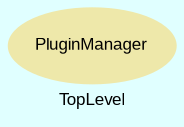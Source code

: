digraph TopLevel {
    compound = true
    bgcolor = lightcyan1
    fontname = Arial
    fontsize = 8
    label = "TopLevel"
    node [
        fontname = Arial,
        fontsize = 8,
        color = black
    ]

    PluginManager [
        fontcolor = black,
        URL = "classes/PluginManager.html",
        shape = ellipse,
        color = palegoldenrod,
        style = filled,
        label = "PluginManager"
    ]

}

